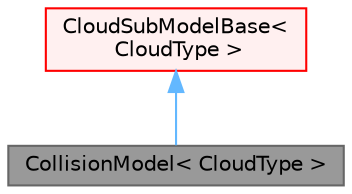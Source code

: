 digraph "CollisionModel&lt; CloudType &gt;"
{
 // LATEX_PDF_SIZE
  bgcolor="transparent";
  edge [fontname=Helvetica,fontsize=10,labelfontname=Helvetica,labelfontsize=10];
  node [fontname=Helvetica,fontsize=10,shape=box,height=0.2,width=0.4];
  Node1 [id="Node000001",label="CollisionModel\< CloudType \>",height=0.2,width=0.4,color="gray40", fillcolor="grey60", style="filled", fontcolor="black",tooltip="Templated collision model class."];
  Node2 -> Node1 [id="edge1_Node000001_Node000002",dir="back",color="steelblue1",style="solid",tooltip=" "];
  Node2 [id="Node000002",label="CloudSubModelBase\<\l CloudType \>",height=0.2,width=0.4,color="red", fillcolor="#FFF0F0", style="filled",URL="$classFoam_1_1CloudSubModelBase.html",tooltip="Base class for cloud sub-models."];
}
